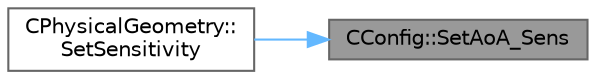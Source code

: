 digraph "CConfig::SetAoA_Sens"
{
 // LATEX_PDF_SIZE
  bgcolor="transparent";
  edge [fontname=Helvetica,fontsize=10,labelfontname=Helvetica,labelfontsize=10];
  node [fontname=Helvetica,fontsize=10,shape=box,height=0.2,width=0.4];
  rankdir="RL";
  Node1 [id="Node000001",label="CConfig::SetAoA_Sens",height=0.2,width=0.4,color="gray40", fillcolor="grey60", style="filled", fontcolor="black",tooltip="Set the angle of attack."];
  Node1 -> Node2 [id="edge1_Node000001_Node000002",dir="back",color="steelblue1",style="solid",tooltip=" "];
  Node2 [id="Node000002",label="CPhysicalGeometry::\lSetSensitivity",height=0.2,width=0.4,color="grey40", fillcolor="white", style="filled",URL="$classCPhysicalGeometry.html#ae7f5d10bba7177600265f0d6bae116f3",tooltip="Read the sensitivity from adjoint solution file and store it."];
}
